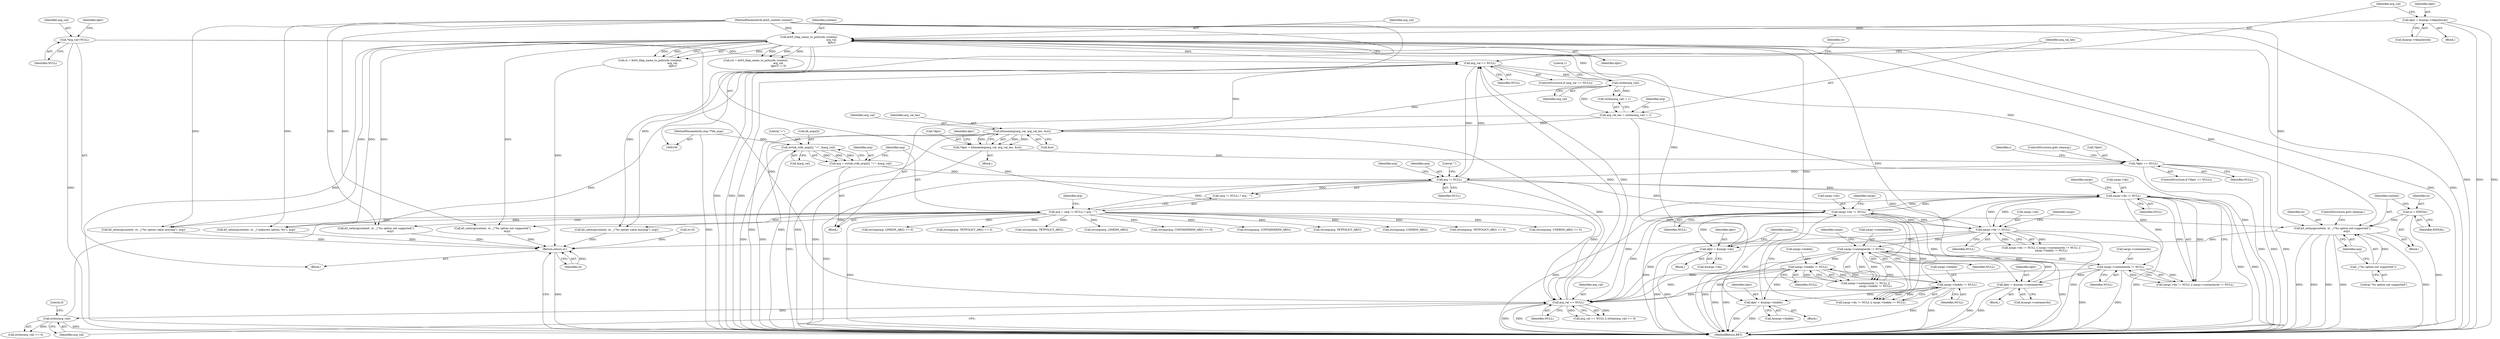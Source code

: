digraph "0_krb5_08c642c09c38a9c6454ab43a9b53b2a89b9eef99@pointer" {
"1000249" [label="(Call,k5_setmsg(context, st, _(\"%s option not supported\"),\n                                  arg))"];
"1000368" [label="(Call,krb5_ldap_name_to_policydn (context,\n                                                      arg_val,\n                                                      dptr))"];
"1000101" [label="(MethodParameterIn,krb5_context context)"];
"1000354" [label="(Call,strlen(arg_val))"];
"1000337" [label="(Call,arg_val == NULL)"];
"1000318" [label="(Call,arg_val == NULL)"];
"1000379" [label="(Call,k5memdup(arg_val, arg_val_len, &st))"];
"1000351" [label="(Call,arg_val_len = strlen(arg_val) + 1)"];
"1000119" [label="(Call,*arg_val=NULL)"];
"1000235" [label="(Call,xargs->dn != NULL)"];
"1000272" [label="(Call,xargs->dn != NULL)"];
"1000188" [label="(Call,xargs->dn != NULL)"];
"1000155" [label="(Call,arg != NULL)"];
"1000143" [label="(Call,arg = strtok_r(db_args[i], \"=\", &arg_val))"];
"1000145" [label="(Call,strtok_r(db_args[i], \"=\", &arg_val))"];
"1000102" [label="(MethodParameterIn,char **db_args)"];
"1000385" [label="(Call,*dptr == NULL)"];
"1000376" [label="(Call,*dptr = k5memdup(arg_val, arg_val_len, &st))"];
"1000199" [label="(Call,xargs->linkdn != NULL)"];
"1000277" [label="(Call,xargs->linkdn != NULL)"];
"1000194" [label="(Call,xargs->containerdn != NULL)"];
"1000240" [label="(Call,xargs->containerdn != NULL)"];
"1000322" [label="(Call,strlen(arg_val))"];
"1000167" [label="(Call,dptr = &xargs->tktpolicydn)"];
"1000293" [label="(Call,dptr = &xargs->linkdn)"];
"1000215" [label="(Call,dptr = &xargs->dn)"];
"1000256" [label="(Call,dptr = &xargs->containerdn)"];
"1000246" [label="(Call,st = EINVAL)"];
"1000252" [label="(Call,_(\"%s option not supported\"))"];
"1000152" [label="(Call,arg = (arg != NULL) ? arg : \"\")"];
"1000391" [label="(Return,return st;)"];
"1000177" [label="(Call,strcmp(arg, USERDN_ARG))"];
"1000241" [label="(Call,xargs->containerdn)"];
"1000254" [label="(Identifier,arg)"];
"1000269" [label="(Block,)"];
"1000355" [label="(Identifier,arg_val)"];
"1000321" [label="(Call,strlen(arg_val) == 0)"];
"1000200" [label="(Call,xargs->linkdn)"];
"1000152" [label="(Call,arg = (arg != NULL) ? arg : \"\")"];
"1000101" [label="(MethodParameterIn,krb5_context context)"];
"1000322" [label="(Call,strlen(arg_val))"];
"1000256" [label="(Call,dptr = &xargs->containerdn)"];
"1000163" [label="(Identifier,arg)"];
"1000249" [label="(Call,k5_setmsg(context, st, _(\"%s option not supported\"),\n                                  arg))"];
"1000344" [label="(Call,k5_setmsg(context, st, _(\"%s option value missing\"), arg))"];
"1000278" [label="(Call,xargs->linkdn)"];
"1000199" [label="(Call,xargs->linkdn != NULL)"];
"1000246" [label="(Call,st = EINVAL)"];
"1000149" [label="(Literal,\"=\")"];
"1000188" [label="(Call,xargs->dn != NULL)"];
"1000370" [label="(Identifier,arg_val)"];
"1000157" [label="(Identifier,NULL)"];
"1000228" [label="(Block,)"];
"1000161" [label="(Call,strcmp(arg, TKTPOLICY_ARG) == 0)"];
"1000337" [label="(Call,arg_val == NULL)"];
"1000234" [label="(Call,xargs->dn != NULL || xargs->containerdn != NULL)"];
"1000317" [label="(Call,arg_val == NULL || strlen(arg_val) == 0)"];
"1000356" [label="(Literal,1)"];
"1000120" [label="(Identifier,arg_val)"];
"1000124" [label="(Identifier,dptr)"];
"1000319" [label="(Identifier,arg_val)"];
"1000257" [label="(Identifier,dptr)"];
"1000371" [label="(Identifier,dptr)"];
"1000271" [label="(Call,xargs->dn != NULL || xargs->linkdn != NULL)"];
"1000381" [label="(Identifier,arg_val_len)"];
"1000146" [label="(Call,db_args[i])"];
"1000377" [label="(Call,*dptr)"];
"1000242" [label="(Identifier,xargs)"];
"1000323" [label="(Identifier,arg_val)"];
"1000176" [label="(Call,strcmp(arg, USERDN_ARG) == 0)"];
"1000195" [label="(Call,xargs->containerdn)"];
"1000245" [label="(Block,)"];
"1000329" [label="(Call,k5_setmsg(context, st, _(\"%s option value missing\"), arg))"];
"1000393" [label="(MethodReturn,RET)"];
"1000144" [label="(Identifier,arg)"];
"1000313" [label="(Identifier,xargs)"];
"1000203" [label="(Identifier,NULL)"];
"1000352" [label="(Identifier,arg_val_len)"];
"1000244" [label="(Identifier,NULL)"];
"1000264" [label="(Call,strcmp(arg, LINKDN_ARG) == 0)"];
"1000358" [label="(Call,strcmp(arg, TKTPOLICY_ARG) == 0)"];
"1000162" [label="(Call,strcmp(arg, TKTPOLICY_ARG))"];
"1000304" [label="(Call,k5_setmsg(context, st, _(\"unknown option: %s\"), arg))"];
"1000143" [label="(Call,arg = strtok_r(db_args[i], \"=\", &arg_val))"];
"1000102" [label="(MethodParameterIn,char **db_args)"];
"1000216" [label="(Identifier,dptr)"];
"1000247" [label="(Identifier,st)"];
"1000277" [label="(Call,xargs->linkdn != NULL)"];
"1000250" [label="(Identifier,context)"];
"1000141" [label="(Identifier,i)"];
"1000376" [label="(Call,*dptr = k5memdup(arg_val, arg_val_len, &st))"];
"1000389" [label="(ControlStructure,goto cleanup;)"];
"1000392" [label="(Identifier,st)"];
"1000273" [label="(Call,xargs->dn)"];
"1000380" [label="(Identifier,arg_val)"];
"1000251" [label="(Identifier,st)"];
"1000318" [label="(Call,arg_val == NULL)"];
"1000324" [label="(Literal,0)"];
"1000375" [label="(Block,)"];
"1000192" [label="(Identifier,NULL)"];
"1000385" [label="(Call,*dptr == NULL)"];
"1000158" [label="(Identifier,arg)"];
"1000198" [label="(Identifier,NULL)"];
"1000208" [label="(Call,k5_setmsg(context, st, _(\"%s option not supported\"),\n                                  arg))"];
"1000154" [label="(Call,(arg != NULL) ? arg : \"\")"];
"1000193" [label="(Call,xargs->containerdn != NULL ||\n                        xargs->linkdn != NULL)"];
"1000379" [label="(Call,k5memdup(arg_val, arg_val_len, &st))"];
"1000366" [label="(Call,st = krb5_ldap_name_to_policydn (context,\n                                                      arg_val,\n                                                      dptr))"];
"1000215" [label="(Call,dptr = &xargs->dn)"];
"1000368" [label="(Call,krb5_ldap_name_to_policydn (context,\n                                                      arg_val,\n                                                      dptr))"];
"1000339" [label="(Identifier,NULL)"];
"1000391" [label="(Return,return st;)"];
"1000167" [label="(Call,dptr = &xargs->tktpolicydn)"];
"1000121" [label="(Identifier,NULL)"];
"1000153" [label="(Identifier,arg)"];
"1000217" [label="(Call,&xargs->dn)"];
"1000351" [label="(Call,arg_val_len = strlen(arg_val) + 1)"];
"1000295" [label="(Call,&xargs->linkdn)"];
"1000360" [label="(Identifier,arg)"];
"1000265" [label="(Call,strcmp(arg, LINKDN_ARG))"];
"1000155" [label="(Call,arg != NULL)"];
"1000384" [label="(ControlStructure,if (*dptr == NULL))"];
"1000201" [label="(Identifier,xargs)"];
"1000239" [label="(Identifier,NULL)"];
"1000382" [label="(Call,&st)"];
"1000189" [label="(Call,xargs->dn)"];
"1000168" [label="(Identifier,dptr)"];
"1000272" [label="(Call,xargs->dn != NULL)"];
"1000258" [label="(Call,&xargs->containerdn)"];
"1000281" [label="(Identifier,NULL)"];
"1000276" [label="(Identifier,NULL)"];
"1000223" [label="(Call,strcmp(arg, CONTAINERDN_ARG) == 0)"];
"1000169" [label="(Call,&xargs->tktpolicydn)"];
"1000235" [label="(Call,xargs->dn != NULL)"];
"1000388" [label="(Identifier,NULL)"];
"1000194" [label="(Call,xargs->containerdn != NULL)"];
"1000166" [label="(Block,)"];
"1000293" [label="(Call,dptr = &xargs->linkdn)"];
"1000111" [label="(Call,st=0)"];
"1000187" [label="(Call,xargs->dn != NULL || xargs->containerdn != NULL ||\n                        xargs->linkdn != NULL)"];
"1000387" [label="(Identifier,dptr)"];
"1000248" [label="(Identifier,EINVAL)"];
"1000365" [label="(Call,(st = krb5_ldap_name_to_policydn (context,\n                                                      arg_val,\n                                                      dptr)) != 0)"];
"1000336" [label="(ControlStructure,if (arg_val == NULL))"];
"1000286" [label="(Call,k5_setmsg(context, st, _(\"%s option not supported\"),\n                                  arg))"];
"1000252" [label="(Call,_(\"%s option not supported\"))"];
"1000386" [label="(Call,*dptr)"];
"1000279" [label="(Identifier,xargs)"];
"1000224" [label="(Call,strcmp(arg, CONTAINERDN_ARG))"];
"1000354" [label="(Call,strlen(arg_val))"];
"1000294" [label="(Identifier,dptr)"];
"1000338" [label="(Identifier,arg_val)"];
"1000342" [label="(Identifier,st)"];
"1000369" [label="(Identifier,context)"];
"1000181" [label="(Block,)"];
"1000150" [label="(Call,&arg_val)"];
"1000253" [label="(Literal,\"%s option not supported\")"];
"1000236" [label="(Call,xargs->dn)"];
"1000240" [label="(Call,xargs->containerdn != NULL)"];
"1000142" [label="(Block,)"];
"1000105" [label="(Block,)"];
"1000359" [label="(Call,strcmp(arg, TKTPOLICY_ARG))"];
"1000156" [label="(Identifier,arg)"];
"1000353" [label="(Call,strlen(arg_val) + 1)"];
"1000196" [label="(Identifier,xargs)"];
"1000320" [label="(Identifier,NULL)"];
"1000255" [label="(ControlStructure,goto cleanup;)"];
"1000159" [label="(Literal,\"\")"];
"1000119" [label="(Call,*arg_val=NULL)"];
"1000145" [label="(Call,strtok_r(db_args[i], \"=\", &arg_val))"];
"1000249" -> "1000245"  [label="AST: "];
"1000249" -> "1000254"  [label="CFG: "];
"1000250" -> "1000249"  [label="AST: "];
"1000251" -> "1000249"  [label="AST: "];
"1000252" -> "1000249"  [label="AST: "];
"1000254" -> "1000249"  [label="AST: "];
"1000255" -> "1000249"  [label="CFG: "];
"1000249" -> "1000393"  [label="DDG: "];
"1000249" -> "1000393"  [label="DDG: "];
"1000249" -> "1000393"  [label="DDG: "];
"1000249" -> "1000393"  [label="DDG: "];
"1000249" -> "1000393"  [label="DDG: "];
"1000368" -> "1000249"  [label="DDG: "];
"1000101" -> "1000249"  [label="DDG: "];
"1000246" -> "1000249"  [label="DDG: "];
"1000252" -> "1000249"  [label="DDG: "];
"1000152" -> "1000249"  [label="DDG: "];
"1000249" -> "1000391"  [label="DDG: "];
"1000368" -> "1000366"  [label="AST: "];
"1000368" -> "1000371"  [label="CFG: "];
"1000369" -> "1000368"  [label="AST: "];
"1000370" -> "1000368"  [label="AST: "];
"1000371" -> "1000368"  [label="AST: "];
"1000366" -> "1000368"  [label="CFG: "];
"1000368" -> "1000393"  [label="DDG: "];
"1000368" -> "1000393"  [label="DDG: "];
"1000368" -> "1000393"  [label="DDG: "];
"1000368" -> "1000208"  [label="DDG: "];
"1000368" -> "1000286"  [label="DDG: "];
"1000368" -> "1000304"  [label="DDG: "];
"1000368" -> "1000318"  [label="DDG: "];
"1000368" -> "1000329"  [label="DDG: "];
"1000368" -> "1000337"  [label="DDG: "];
"1000368" -> "1000344"  [label="DDG: "];
"1000368" -> "1000365"  [label="DDG: "];
"1000368" -> "1000365"  [label="DDG: "];
"1000368" -> "1000365"  [label="DDG: "];
"1000368" -> "1000366"  [label="DDG: "];
"1000368" -> "1000366"  [label="DDG: "];
"1000368" -> "1000366"  [label="DDG: "];
"1000101" -> "1000368"  [label="DDG: "];
"1000354" -> "1000368"  [label="DDG: "];
"1000167" -> "1000368"  [label="DDG: "];
"1000293" -> "1000368"  [label="DDG: "];
"1000215" -> "1000368"  [label="DDG: "];
"1000256" -> "1000368"  [label="DDG: "];
"1000101" -> "1000100"  [label="AST: "];
"1000101" -> "1000393"  [label="DDG: "];
"1000101" -> "1000208"  [label="DDG: "];
"1000101" -> "1000286"  [label="DDG: "];
"1000101" -> "1000304"  [label="DDG: "];
"1000101" -> "1000329"  [label="DDG: "];
"1000101" -> "1000344"  [label="DDG: "];
"1000354" -> "1000353"  [label="AST: "];
"1000354" -> "1000355"  [label="CFG: "];
"1000355" -> "1000354"  [label="AST: "];
"1000356" -> "1000354"  [label="CFG: "];
"1000354" -> "1000351"  [label="DDG: "];
"1000354" -> "1000353"  [label="DDG: "];
"1000337" -> "1000354"  [label="DDG: "];
"1000354" -> "1000379"  [label="DDG: "];
"1000337" -> "1000336"  [label="AST: "];
"1000337" -> "1000339"  [label="CFG: "];
"1000338" -> "1000337"  [label="AST: "];
"1000339" -> "1000337"  [label="AST: "];
"1000342" -> "1000337"  [label="CFG: "];
"1000352" -> "1000337"  [label="CFG: "];
"1000337" -> "1000393"  [label="DDG: "];
"1000337" -> "1000393"  [label="DDG: "];
"1000337" -> "1000393"  [label="DDG: "];
"1000337" -> "1000155"  [label="DDG: "];
"1000318" -> "1000337"  [label="DDG: "];
"1000318" -> "1000337"  [label="DDG: "];
"1000379" -> "1000337"  [label="DDG: "];
"1000119" -> "1000337"  [label="DDG: "];
"1000322" -> "1000337"  [label="DDG: "];
"1000155" -> "1000337"  [label="DDG: "];
"1000337" -> "1000385"  [label="DDG: "];
"1000318" -> "1000317"  [label="AST: "];
"1000318" -> "1000320"  [label="CFG: "];
"1000319" -> "1000318"  [label="AST: "];
"1000320" -> "1000318"  [label="AST: "];
"1000323" -> "1000318"  [label="CFG: "];
"1000317" -> "1000318"  [label="CFG: "];
"1000318" -> "1000393"  [label="DDG: "];
"1000318" -> "1000393"  [label="DDG: "];
"1000318" -> "1000317"  [label="DDG: "];
"1000318" -> "1000317"  [label="DDG: "];
"1000379" -> "1000318"  [label="DDG: "];
"1000119" -> "1000318"  [label="DDG: "];
"1000235" -> "1000318"  [label="DDG: "];
"1000155" -> "1000318"  [label="DDG: "];
"1000199" -> "1000318"  [label="DDG: "];
"1000272" -> "1000318"  [label="DDG: "];
"1000277" -> "1000318"  [label="DDG: "];
"1000240" -> "1000318"  [label="DDG: "];
"1000188" -> "1000318"  [label="DDG: "];
"1000194" -> "1000318"  [label="DDG: "];
"1000318" -> "1000322"  [label="DDG: "];
"1000379" -> "1000376"  [label="AST: "];
"1000379" -> "1000382"  [label="CFG: "];
"1000380" -> "1000379"  [label="AST: "];
"1000381" -> "1000379"  [label="AST: "];
"1000382" -> "1000379"  [label="AST: "];
"1000376" -> "1000379"  [label="CFG: "];
"1000379" -> "1000393"  [label="DDG: "];
"1000379" -> "1000393"  [label="DDG: "];
"1000379" -> "1000393"  [label="DDG: "];
"1000379" -> "1000376"  [label="DDG: "];
"1000379" -> "1000376"  [label="DDG: "];
"1000379" -> "1000376"  [label="DDG: "];
"1000351" -> "1000379"  [label="DDG: "];
"1000351" -> "1000142"  [label="AST: "];
"1000351" -> "1000353"  [label="CFG: "];
"1000352" -> "1000351"  [label="AST: "];
"1000353" -> "1000351"  [label="AST: "];
"1000360" -> "1000351"  [label="CFG: "];
"1000351" -> "1000393"  [label="DDG: "];
"1000351" -> "1000393"  [label="DDG: "];
"1000119" -> "1000105"  [label="AST: "];
"1000119" -> "1000121"  [label="CFG: "];
"1000120" -> "1000119"  [label="AST: "];
"1000121" -> "1000119"  [label="AST: "];
"1000124" -> "1000119"  [label="CFG: "];
"1000119" -> "1000393"  [label="DDG: "];
"1000235" -> "1000234"  [label="AST: "];
"1000235" -> "1000239"  [label="CFG: "];
"1000236" -> "1000235"  [label="AST: "];
"1000239" -> "1000235"  [label="AST: "];
"1000242" -> "1000235"  [label="CFG: "];
"1000234" -> "1000235"  [label="CFG: "];
"1000235" -> "1000393"  [label="DDG: "];
"1000235" -> "1000393"  [label="DDG: "];
"1000235" -> "1000188"  [label="DDG: "];
"1000235" -> "1000215"  [label="DDG: "];
"1000235" -> "1000234"  [label="DDG: "];
"1000235" -> "1000234"  [label="DDG: "];
"1000272" -> "1000235"  [label="DDG: "];
"1000188" -> "1000235"  [label="DDG: "];
"1000155" -> "1000235"  [label="DDG: "];
"1000235" -> "1000240"  [label="DDG: "];
"1000235" -> "1000272"  [label="DDG: "];
"1000272" -> "1000271"  [label="AST: "];
"1000272" -> "1000276"  [label="CFG: "];
"1000273" -> "1000272"  [label="AST: "];
"1000276" -> "1000272"  [label="AST: "];
"1000279" -> "1000272"  [label="CFG: "];
"1000271" -> "1000272"  [label="CFG: "];
"1000272" -> "1000393"  [label="DDG: "];
"1000272" -> "1000393"  [label="DDG: "];
"1000272" -> "1000188"  [label="DDG: "];
"1000272" -> "1000215"  [label="DDG: "];
"1000272" -> "1000271"  [label="DDG: "];
"1000272" -> "1000271"  [label="DDG: "];
"1000188" -> "1000272"  [label="DDG: "];
"1000155" -> "1000272"  [label="DDG: "];
"1000272" -> "1000277"  [label="DDG: "];
"1000188" -> "1000187"  [label="AST: "];
"1000188" -> "1000192"  [label="CFG: "];
"1000189" -> "1000188"  [label="AST: "];
"1000192" -> "1000188"  [label="AST: "];
"1000196" -> "1000188"  [label="CFG: "];
"1000187" -> "1000188"  [label="CFG: "];
"1000188" -> "1000393"  [label="DDG: "];
"1000188" -> "1000393"  [label="DDG: "];
"1000188" -> "1000187"  [label="DDG: "];
"1000188" -> "1000187"  [label="DDG: "];
"1000155" -> "1000188"  [label="DDG: "];
"1000188" -> "1000194"  [label="DDG: "];
"1000188" -> "1000215"  [label="DDG: "];
"1000155" -> "1000154"  [label="AST: "];
"1000155" -> "1000157"  [label="CFG: "];
"1000156" -> "1000155"  [label="AST: "];
"1000157" -> "1000155"  [label="AST: "];
"1000158" -> "1000155"  [label="CFG: "];
"1000159" -> "1000155"  [label="CFG: "];
"1000155" -> "1000393"  [label="DDG: "];
"1000155" -> "1000152"  [label="DDG: "];
"1000143" -> "1000155"  [label="DDG: "];
"1000385" -> "1000155"  [label="DDG: "];
"1000155" -> "1000154"  [label="DDG: "];
"1000143" -> "1000142"  [label="AST: "];
"1000143" -> "1000145"  [label="CFG: "];
"1000144" -> "1000143"  [label="AST: "];
"1000145" -> "1000143"  [label="AST: "];
"1000153" -> "1000143"  [label="CFG: "];
"1000143" -> "1000393"  [label="DDG: "];
"1000145" -> "1000143"  [label="DDG: "];
"1000145" -> "1000143"  [label="DDG: "];
"1000145" -> "1000143"  [label="DDG: "];
"1000145" -> "1000150"  [label="CFG: "];
"1000146" -> "1000145"  [label="AST: "];
"1000149" -> "1000145"  [label="AST: "];
"1000150" -> "1000145"  [label="AST: "];
"1000145" -> "1000393"  [label="DDG: "];
"1000145" -> "1000393"  [label="DDG: "];
"1000102" -> "1000145"  [label="DDG: "];
"1000102" -> "1000100"  [label="AST: "];
"1000102" -> "1000393"  [label="DDG: "];
"1000385" -> "1000384"  [label="AST: "];
"1000385" -> "1000388"  [label="CFG: "];
"1000386" -> "1000385"  [label="AST: "];
"1000388" -> "1000385"  [label="AST: "];
"1000389" -> "1000385"  [label="CFG: "];
"1000141" -> "1000385"  [label="CFG: "];
"1000385" -> "1000393"  [label="DDG: "];
"1000385" -> "1000393"  [label="DDG: "];
"1000385" -> "1000393"  [label="DDG: "];
"1000376" -> "1000385"  [label="DDG: "];
"1000376" -> "1000375"  [label="AST: "];
"1000377" -> "1000376"  [label="AST: "];
"1000387" -> "1000376"  [label="CFG: "];
"1000376" -> "1000393"  [label="DDG: "];
"1000199" -> "1000193"  [label="AST: "];
"1000199" -> "1000203"  [label="CFG: "];
"1000200" -> "1000199"  [label="AST: "];
"1000203" -> "1000199"  [label="AST: "];
"1000193" -> "1000199"  [label="CFG: "];
"1000199" -> "1000393"  [label="DDG: "];
"1000199" -> "1000393"  [label="DDG: "];
"1000199" -> "1000193"  [label="DDG: "];
"1000199" -> "1000193"  [label="DDG: "];
"1000277" -> "1000199"  [label="DDG: "];
"1000194" -> "1000199"  [label="DDG: "];
"1000199" -> "1000277"  [label="DDG: "];
"1000199" -> "1000293"  [label="DDG: "];
"1000277" -> "1000271"  [label="AST: "];
"1000277" -> "1000281"  [label="CFG: "];
"1000278" -> "1000277"  [label="AST: "];
"1000281" -> "1000277"  [label="AST: "];
"1000271" -> "1000277"  [label="CFG: "];
"1000277" -> "1000393"  [label="DDG: "];
"1000277" -> "1000393"  [label="DDG: "];
"1000277" -> "1000271"  [label="DDG: "];
"1000277" -> "1000271"  [label="DDG: "];
"1000277" -> "1000293"  [label="DDG: "];
"1000194" -> "1000193"  [label="AST: "];
"1000194" -> "1000198"  [label="CFG: "];
"1000195" -> "1000194"  [label="AST: "];
"1000198" -> "1000194"  [label="AST: "];
"1000201" -> "1000194"  [label="CFG: "];
"1000193" -> "1000194"  [label="CFG: "];
"1000194" -> "1000393"  [label="DDG: "];
"1000194" -> "1000393"  [label="DDG: "];
"1000194" -> "1000193"  [label="DDG: "];
"1000194" -> "1000193"  [label="DDG: "];
"1000240" -> "1000194"  [label="DDG: "];
"1000194" -> "1000240"  [label="DDG: "];
"1000194" -> "1000256"  [label="DDG: "];
"1000240" -> "1000234"  [label="AST: "];
"1000240" -> "1000244"  [label="CFG: "];
"1000241" -> "1000240"  [label="AST: "];
"1000244" -> "1000240"  [label="AST: "];
"1000234" -> "1000240"  [label="CFG: "];
"1000240" -> "1000393"  [label="DDG: "];
"1000240" -> "1000393"  [label="DDG: "];
"1000240" -> "1000234"  [label="DDG: "];
"1000240" -> "1000234"  [label="DDG: "];
"1000240" -> "1000256"  [label="DDG: "];
"1000322" -> "1000321"  [label="AST: "];
"1000322" -> "1000323"  [label="CFG: "];
"1000323" -> "1000322"  [label="AST: "];
"1000324" -> "1000322"  [label="CFG: "];
"1000322" -> "1000393"  [label="DDG: "];
"1000322" -> "1000321"  [label="DDG: "];
"1000167" -> "1000166"  [label="AST: "];
"1000167" -> "1000169"  [label="CFG: "];
"1000168" -> "1000167"  [label="AST: "];
"1000169" -> "1000167"  [label="AST: "];
"1000338" -> "1000167"  [label="CFG: "];
"1000167" -> "1000393"  [label="DDG: "];
"1000167" -> "1000393"  [label="DDG: "];
"1000293" -> "1000269"  [label="AST: "];
"1000293" -> "1000295"  [label="CFG: "];
"1000294" -> "1000293"  [label="AST: "];
"1000295" -> "1000293"  [label="AST: "];
"1000313" -> "1000293"  [label="CFG: "];
"1000293" -> "1000393"  [label="DDG: "];
"1000293" -> "1000393"  [label="DDG: "];
"1000215" -> "1000181"  [label="AST: "];
"1000215" -> "1000217"  [label="CFG: "];
"1000216" -> "1000215"  [label="AST: "];
"1000217" -> "1000215"  [label="AST: "];
"1000313" -> "1000215"  [label="CFG: "];
"1000215" -> "1000393"  [label="DDG: "];
"1000215" -> "1000393"  [label="DDG: "];
"1000256" -> "1000228"  [label="AST: "];
"1000256" -> "1000258"  [label="CFG: "];
"1000257" -> "1000256"  [label="AST: "];
"1000258" -> "1000256"  [label="AST: "];
"1000313" -> "1000256"  [label="CFG: "];
"1000256" -> "1000393"  [label="DDG: "];
"1000256" -> "1000393"  [label="DDG: "];
"1000246" -> "1000245"  [label="AST: "];
"1000246" -> "1000248"  [label="CFG: "];
"1000247" -> "1000246"  [label="AST: "];
"1000248" -> "1000246"  [label="AST: "];
"1000250" -> "1000246"  [label="CFG: "];
"1000246" -> "1000393"  [label="DDG: "];
"1000252" -> "1000253"  [label="CFG: "];
"1000253" -> "1000252"  [label="AST: "];
"1000254" -> "1000252"  [label="CFG: "];
"1000152" -> "1000142"  [label="AST: "];
"1000152" -> "1000154"  [label="CFG: "];
"1000153" -> "1000152"  [label="AST: "];
"1000154" -> "1000152"  [label="AST: "];
"1000163" -> "1000152"  [label="CFG: "];
"1000152" -> "1000393"  [label="DDG: "];
"1000152" -> "1000161"  [label="DDG: "];
"1000152" -> "1000162"  [label="DDG: "];
"1000152" -> "1000176"  [label="DDG: "];
"1000152" -> "1000177"  [label="DDG: "];
"1000152" -> "1000208"  [label="DDG: "];
"1000152" -> "1000223"  [label="DDG: "];
"1000152" -> "1000224"  [label="DDG: "];
"1000152" -> "1000264"  [label="DDG: "];
"1000152" -> "1000265"  [label="DDG: "];
"1000152" -> "1000286"  [label="DDG: "];
"1000152" -> "1000304"  [label="DDG: "];
"1000152" -> "1000329"  [label="DDG: "];
"1000152" -> "1000344"  [label="DDG: "];
"1000152" -> "1000358"  [label="DDG: "];
"1000152" -> "1000359"  [label="DDG: "];
"1000391" -> "1000105"  [label="AST: "];
"1000391" -> "1000392"  [label="CFG: "];
"1000392" -> "1000391"  [label="AST: "];
"1000393" -> "1000391"  [label="CFG: "];
"1000391" -> "1000393"  [label="DDG: "];
"1000392" -> "1000391"  [label="DDG: "];
"1000329" -> "1000391"  [label="DDG: "];
"1000208" -> "1000391"  [label="DDG: "];
"1000304" -> "1000391"  [label="DDG: "];
"1000366" -> "1000391"  [label="DDG: "];
"1000111" -> "1000391"  [label="DDG: "];
"1000286" -> "1000391"  [label="DDG: "];
"1000344" -> "1000391"  [label="DDG: "];
}
